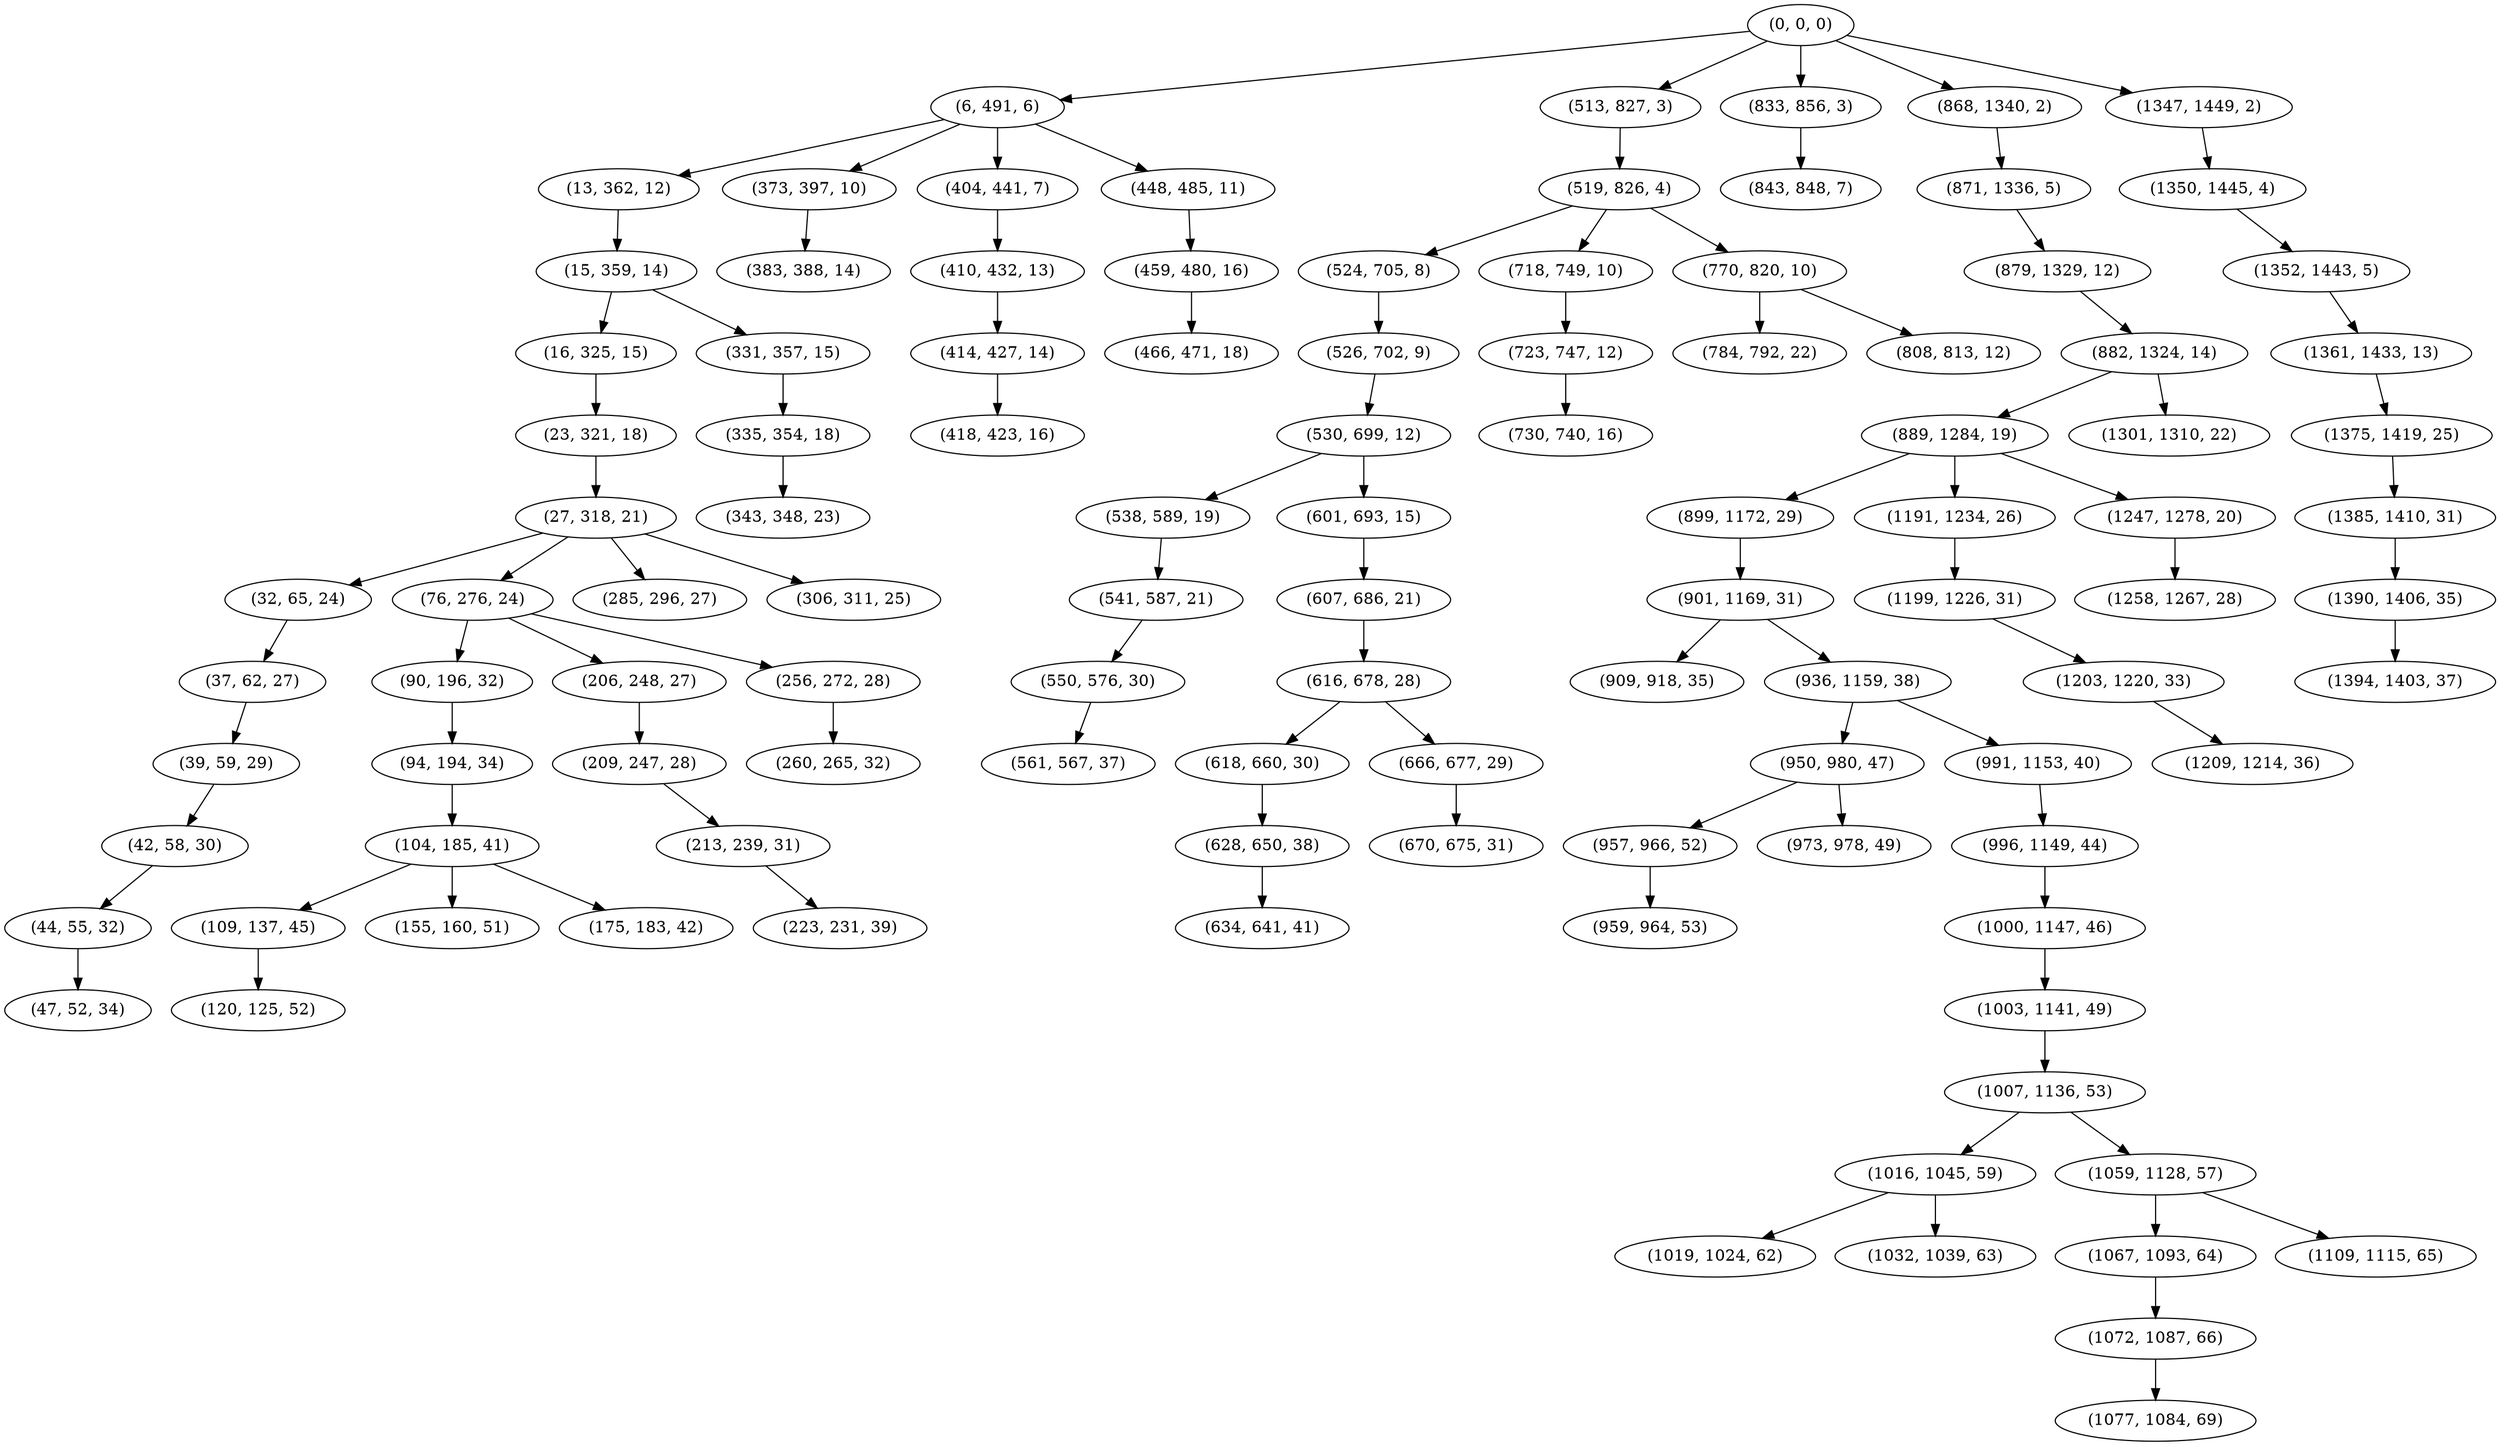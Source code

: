 digraph tree {
    "(0, 0, 0)";
    "(6, 491, 6)";
    "(13, 362, 12)";
    "(15, 359, 14)";
    "(16, 325, 15)";
    "(23, 321, 18)";
    "(27, 318, 21)";
    "(32, 65, 24)";
    "(37, 62, 27)";
    "(39, 59, 29)";
    "(42, 58, 30)";
    "(44, 55, 32)";
    "(47, 52, 34)";
    "(76, 276, 24)";
    "(90, 196, 32)";
    "(94, 194, 34)";
    "(104, 185, 41)";
    "(109, 137, 45)";
    "(120, 125, 52)";
    "(155, 160, 51)";
    "(175, 183, 42)";
    "(206, 248, 27)";
    "(209, 247, 28)";
    "(213, 239, 31)";
    "(223, 231, 39)";
    "(256, 272, 28)";
    "(260, 265, 32)";
    "(285, 296, 27)";
    "(306, 311, 25)";
    "(331, 357, 15)";
    "(335, 354, 18)";
    "(343, 348, 23)";
    "(373, 397, 10)";
    "(383, 388, 14)";
    "(404, 441, 7)";
    "(410, 432, 13)";
    "(414, 427, 14)";
    "(418, 423, 16)";
    "(448, 485, 11)";
    "(459, 480, 16)";
    "(466, 471, 18)";
    "(513, 827, 3)";
    "(519, 826, 4)";
    "(524, 705, 8)";
    "(526, 702, 9)";
    "(530, 699, 12)";
    "(538, 589, 19)";
    "(541, 587, 21)";
    "(550, 576, 30)";
    "(561, 567, 37)";
    "(601, 693, 15)";
    "(607, 686, 21)";
    "(616, 678, 28)";
    "(618, 660, 30)";
    "(628, 650, 38)";
    "(634, 641, 41)";
    "(666, 677, 29)";
    "(670, 675, 31)";
    "(718, 749, 10)";
    "(723, 747, 12)";
    "(730, 740, 16)";
    "(770, 820, 10)";
    "(784, 792, 22)";
    "(808, 813, 12)";
    "(833, 856, 3)";
    "(843, 848, 7)";
    "(868, 1340, 2)";
    "(871, 1336, 5)";
    "(879, 1329, 12)";
    "(882, 1324, 14)";
    "(889, 1284, 19)";
    "(899, 1172, 29)";
    "(901, 1169, 31)";
    "(909, 918, 35)";
    "(936, 1159, 38)";
    "(950, 980, 47)";
    "(957, 966, 52)";
    "(959, 964, 53)";
    "(973, 978, 49)";
    "(991, 1153, 40)";
    "(996, 1149, 44)";
    "(1000, 1147, 46)";
    "(1003, 1141, 49)";
    "(1007, 1136, 53)";
    "(1016, 1045, 59)";
    "(1019, 1024, 62)";
    "(1032, 1039, 63)";
    "(1059, 1128, 57)";
    "(1067, 1093, 64)";
    "(1072, 1087, 66)";
    "(1077, 1084, 69)";
    "(1109, 1115, 65)";
    "(1191, 1234, 26)";
    "(1199, 1226, 31)";
    "(1203, 1220, 33)";
    "(1209, 1214, 36)";
    "(1247, 1278, 20)";
    "(1258, 1267, 28)";
    "(1301, 1310, 22)";
    "(1347, 1449, 2)";
    "(1350, 1445, 4)";
    "(1352, 1443, 5)";
    "(1361, 1433, 13)";
    "(1375, 1419, 25)";
    "(1385, 1410, 31)";
    "(1390, 1406, 35)";
    "(1394, 1403, 37)";
    "(0, 0, 0)" -> "(6, 491, 6)";
    "(0, 0, 0)" -> "(513, 827, 3)";
    "(0, 0, 0)" -> "(833, 856, 3)";
    "(0, 0, 0)" -> "(868, 1340, 2)";
    "(0, 0, 0)" -> "(1347, 1449, 2)";
    "(6, 491, 6)" -> "(13, 362, 12)";
    "(6, 491, 6)" -> "(373, 397, 10)";
    "(6, 491, 6)" -> "(404, 441, 7)";
    "(6, 491, 6)" -> "(448, 485, 11)";
    "(13, 362, 12)" -> "(15, 359, 14)";
    "(15, 359, 14)" -> "(16, 325, 15)";
    "(15, 359, 14)" -> "(331, 357, 15)";
    "(16, 325, 15)" -> "(23, 321, 18)";
    "(23, 321, 18)" -> "(27, 318, 21)";
    "(27, 318, 21)" -> "(32, 65, 24)";
    "(27, 318, 21)" -> "(76, 276, 24)";
    "(27, 318, 21)" -> "(285, 296, 27)";
    "(27, 318, 21)" -> "(306, 311, 25)";
    "(32, 65, 24)" -> "(37, 62, 27)";
    "(37, 62, 27)" -> "(39, 59, 29)";
    "(39, 59, 29)" -> "(42, 58, 30)";
    "(42, 58, 30)" -> "(44, 55, 32)";
    "(44, 55, 32)" -> "(47, 52, 34)";
    "(76, 276, 24)" -> "(90, 196, 32)";
    "(76, 276, 24)" -> "(206, 248, 27)";
    "(76, 276, 24)" -> "(256, 272, 28)";
    "(90, 196, 32)" -> "(94, 194, 34)";
    "(94, 194, 34)" -> "(104, 185, 41)";
    "(104, 185, 41)" -> "(109, 137, 45)";
    "(104, 185, 41)" -> "(155, 160, 51)";
    "(104, 185, 41)" -> "(175, 183, 42)";
    "(109, 137, 45)" -> "(120, 125, 52)";
    "(206, 248, 27)" -> "(209, 247, 28)";
    "(209, 247, 28)" -> "(213, 239, 31)";
    "(213, 239, 31)" -> "(223, 231, 39)";
    "(256, 272, 28)" -> "(260, 265, 32)";
    "(331, 357, 15)" -> "(335, 354, 18)";
    "(335, 354, 18)" -> "(343, 348, 23)";
    "(373, 397, 10)" -> "(383, 388, 14)";
    "(404, 441, 7)" -> "(410, 432, 13)";
    "(410, 432, 13)" -> "(414, 427, 14)";
    "(414, 427, 14)" -> "(418, 423, 16)";
    "(448, 485, 11)" -> "(459, 480, 16)";
    "(459, 480, 16)" -> "(466, 471, 18)";
    "(513, 827, 3)" -> "(519, 826, 4)";
    "(519, 826, 4)" -> "(524, 705, 8)";
    "(519, 826, 4)" -> "(718, 749, 10)";
    "(519, 826, 4)" -> "(770, 820, 10)";
    "(524, 705, 8)" -> "(526, 702, 9)";
    "(526, 702, 9)" -> "(530, 699, 12)";
    "(530, 699, 12)" -> "(538, 589, 19)";
    "(530, 699, 12)" -> "(601, 693, 15)";
    "(538, 589, 19)" -> "(541, 587, 21)";
    "(541, 587, 21)" -> "(550, 576, 30)";
    "(550, 576, 30)" -> "(561, 567, 37)";
    "(601, 693, 15)" -> "(607, 686, 21)";
    "(607, 686, 21)" -> "(616, 678, 28)";
    "(616, 678, 28)" -> "(618, 660, 30)";
    "(616, 678, 28)" -> "(666, 677, 29)";
    "(618, 660, 30)" -> "(628, 650, 38)";
    "(628, 650, 38)" -> "(634, 641, 41)";
    "(666, 677, 29)" -> "(670, 675, 31)";
    "(718, 749, 10)" -> "(723, 747, 12)";
    "(723, 747, 12)" -> "(730, 740, 16)";
    "(770, 820, 10)" -> "(784, 792, 22)";
    "(770, 820, 10)" -> "(808, 813, 12)";
    "(833, 856, 3)" -> "(843, 848, 7)";
    "(868, 1340, 2)" -> "(871, 1336, 5)";
    "(871, 1336, 5)" -> "(879, 1329, 12)";
    "(879, 1329, 12)" -> "(882, 1324, 14)";
    "(882, 1324, 14)" -> "(889, 1284, 19)";
    "(882, 1324, 14)" -> "(1301, 1310, 22)";
    "(889, 1284, 19)" -> "(899, 1172, 29)";
    "(889, 1284, 19)" -> "(1191, 1234, 26)";
    "(889, 1284, 19)" -> "(1247, 1278, 20)";
    "(899, 1172, 29)" -> "(901, 1169, 31)";
    "(901, 1169, 31)" -> "(909, 918, 35)";
    "(901, 1169, 31)" -> "(936, 1159, 38)";
    "(936, 1159, 38)" -> "(950, 980, 47)";
    "(936, 1159, 38)" -> "(991, 1153, 40)";
    "(950, 980, 47)" -> "(957, 966, 52)";
    "(950, 980, 47)" -> "(973, 978, 49)";
    "(957, 966, 52)" -> "(959, 964, 53)";
    "(991, 1153, 40)" -> "(996, 1149, 44)";
    "(996, 1149, 44)" -> "(1000, 1147, 46)";
    "(1000, 1147, 46)" -> "(1003, 1141, 49)";
    "(1003, 1141, 49)" -> "(1007, 1136, 53)";
    "(1007, 1136, 53)" -> "(1016, 1045, 59)";
    "(1007, 1136, 53)" -> "(1059, 1128, 57)";
    "(1016, 1045, 59)" -> "(1019, 1024, 62)";
    "(1016, 1045, 59)" -> "(1032, 1039, 63)";
    "(1059, 1128, 57)" -> "(1067, 1093, 64)";
    "(1059, 1128, 57)" -> "(1109, 1115, 65)";
    "(1067, 1093, 64)" -> "(1072, 1087, 66)";
    "(1072, 1087, 66)" -> "(1077, 1084, 69)";
    "(1191, 1234, 26)" -> "(1199, 1226, 31)";
    "(1199, 1226, 31)" -> "(1203, 1220, 33)";
    "(1203, 1220, 33)" -> "(1209, 1214, 36)";
    "(1247, 1278, 20)" -> "(1258, 1267, 28)";
    "(1347, 1449, 2)" -> "(1350, 1445, 4)";
    "(1350, 1445, 4)" -> "(1352, 1443, 5)";
    "(1352, 1443, 5)" -> "(1361, 1433, 13)";
    "(1361, 1433, 13)" -> "(1375, 1419, 25)";
    "(1375, 1419, 25)" -> "(1385, 1410, 31)";
    "(1385, 1410, 31)" -> "(1390, 1406, 35)";
    "(1390, 1406, 35)" -> "(1394, 1403, 37)";
}
